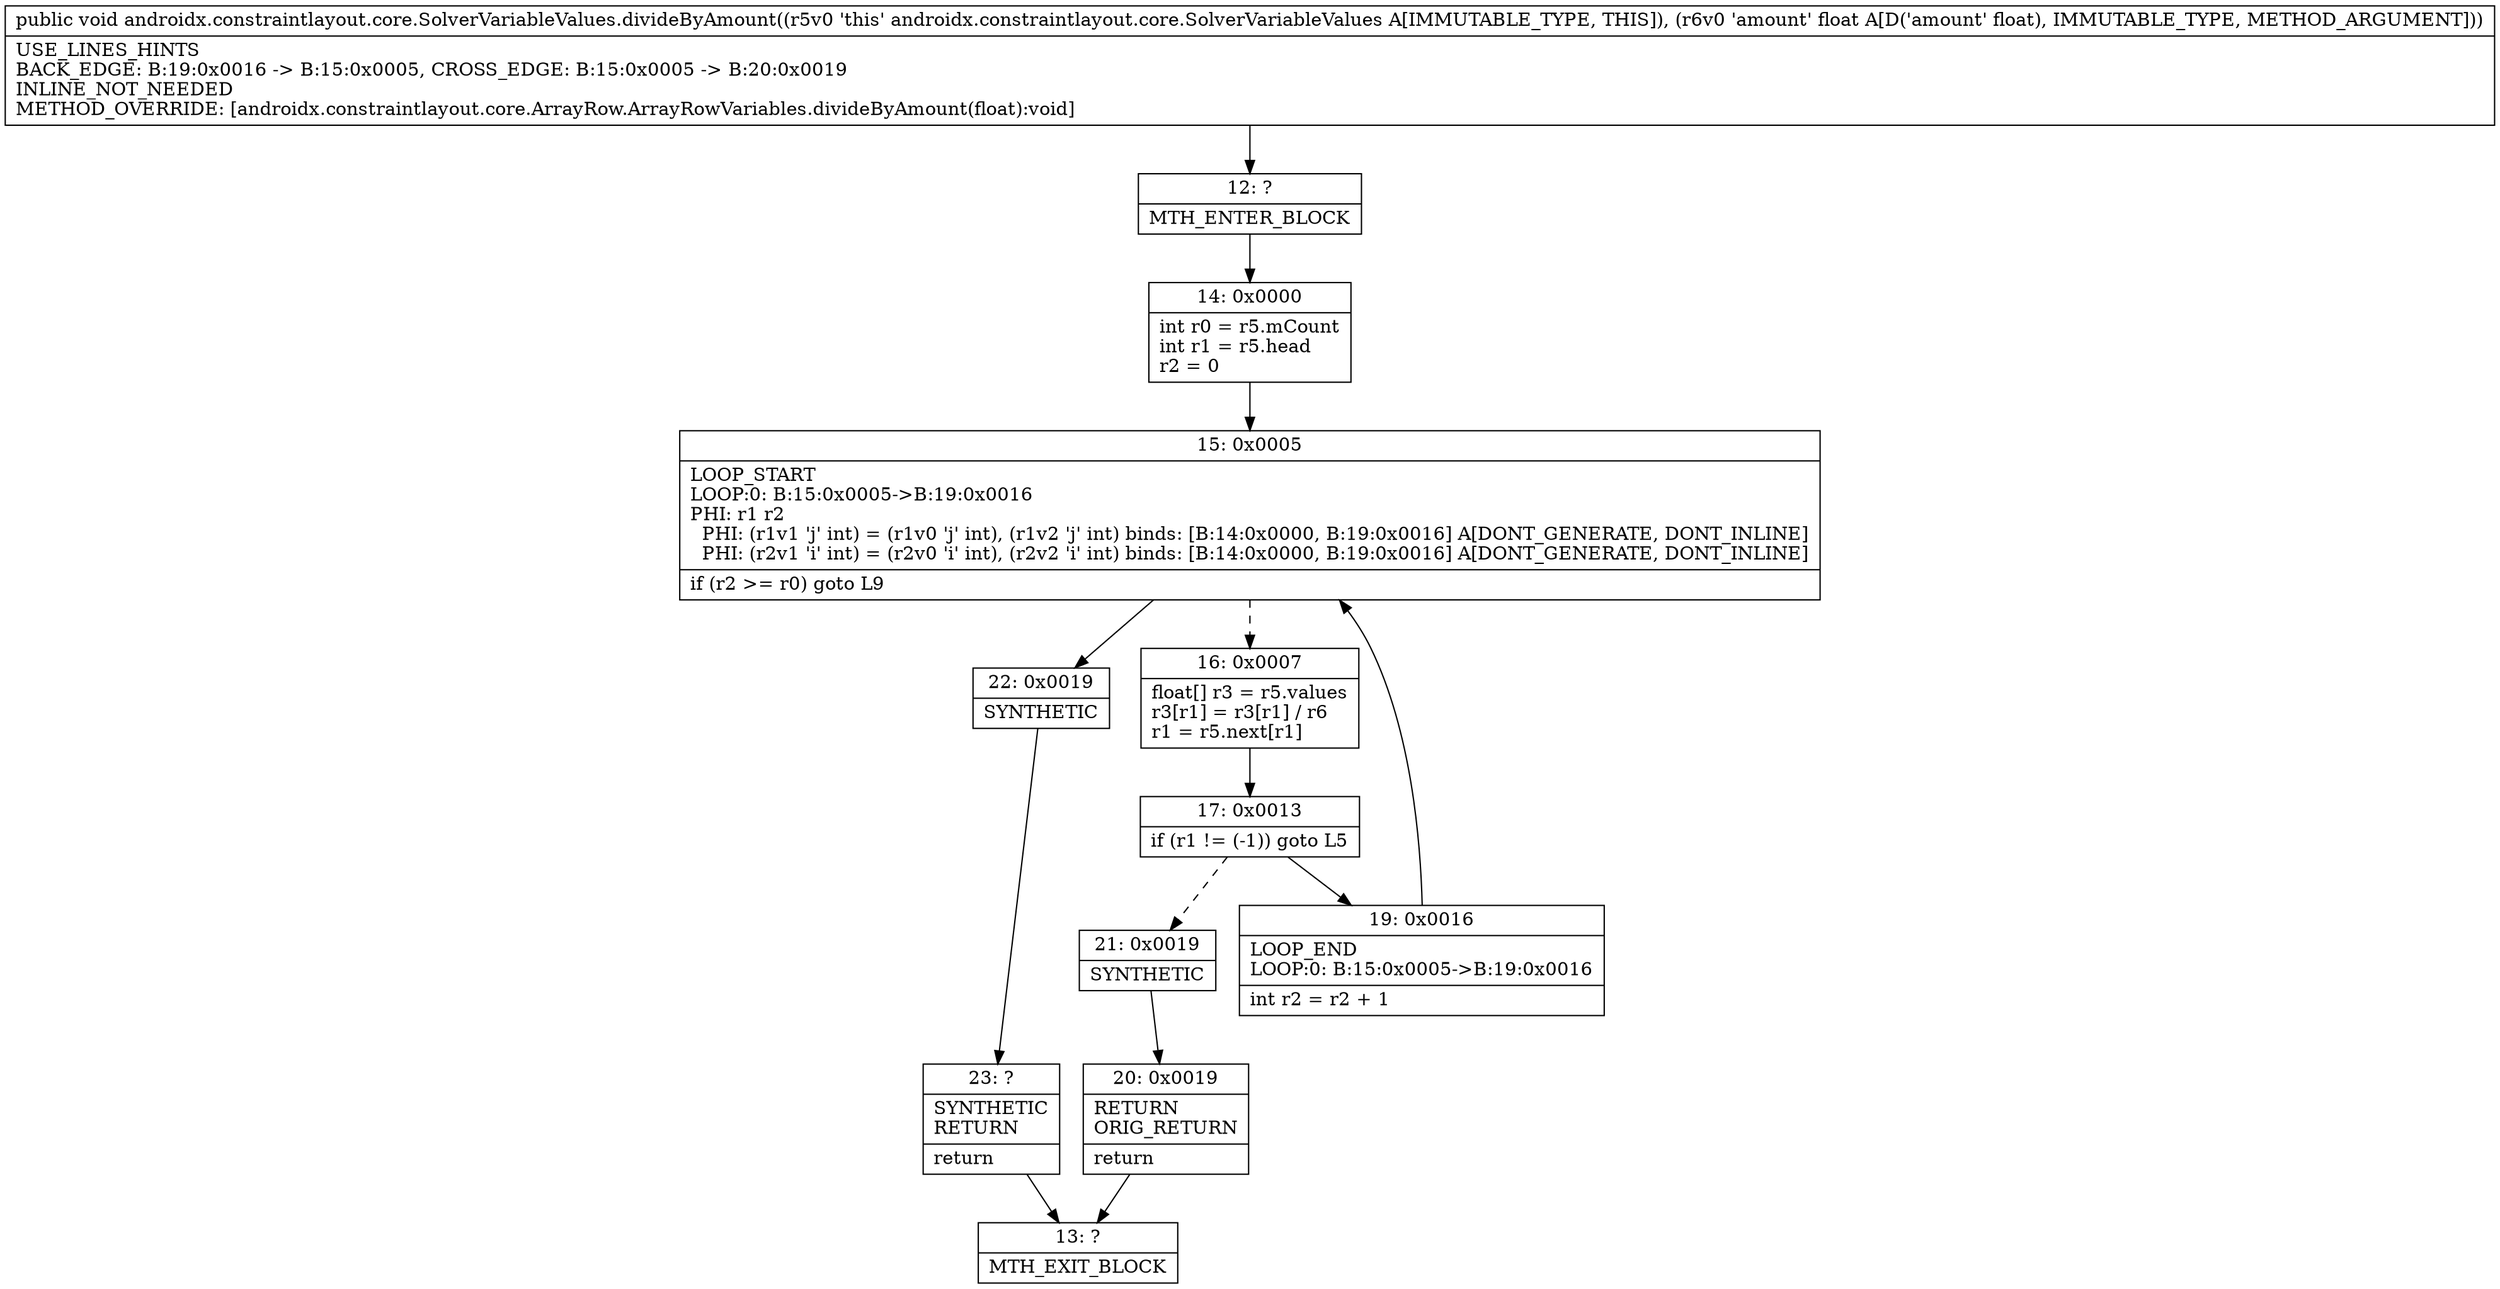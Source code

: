 digraph "CFG forandroidx.constraintlayout.core.SolverVariableValues.divideByAmount(F)V" {
Node_12 [shape=record,label="{12\:\ ?|MTH_ENTER_BLOCK\l}"];
Node_14 [shape=record,label="{14\:\ 0x0000|int r0 = r5.mCount\lint r1 = r5.head\lr2 = 0\l}"];
Node_15 [shape=record,label="{15\:\ 0x0005|LOOP_START\lLOOP:0: B:15:0x0005\-\>B:19:0x0016\lPHI: r1 r2 \l  PHI: (r1v1 'j' int) = (r1v0 'j' int), (r1v2 'j' int) binds: [B:14:0x0000, B:19:0x0016] A[DONT_GENERATE, DONT_INLINE]\l  PHI: (r2v1 'i' int) = (r2v0 'i' int), (r2v2 'i' int) binds: [B:14:0x0000, B:19:0x0016] A[DONT_GENERATE, DONT_INLINE]\l|if (r2 \>= r0) goto L9\l}"];
Node_16 [shape=record,label="{16\:\ 0x0007|float[] r3 = r5.values\lr3[r1] = r3[r1] \/ r6\lr1 = r5.next[r1]\l}"];
Node_17 [shape=record,label="{17\:\ 0x0013|if (r1 != (\-1)) goto L5\l}"];
Node_19 [shape=record,label="{19\:\ 0x0016|LOOP_END\lLOOP:0: B:15:0x0005\-\>B:19:0x0016\l|int r2 = r2 + 1\l}"];
Node_21 [shape=record,label="{21\:\ 0x0019|SYNTHETIC\l}"];
Node_20 [shape=record,label="{20\:\ 0x0019|RETURN\lORIG_RETURN\l|return\l}"];
Node_13 [shape=record,label="{13\:\ ?|MTH_EXIT_BLOCK\l}"];
Node_22 [shape=record,label="{22\:\ 0x0019|SYNTHETIC\l}"];
Node_23 [shape=record,label="{23\:\ ?|SYNTHETIC\lRETURN\l|return\l}"];
MethodNode[shape=record,label="{public void androidx.constraintlayout.core.SolverVariableValues.divideByAmount((r5v0 'this' androidx.constraintlayout.core.SolverVariableValues A[IMMUTABLE_TYPE, THIS]), (r6v0 'amount' float A[D('amount' float), IMMUTABLE_TYPE, METHOD_ARGUMENT]))  | USE_LINES_HINTS\lBACK_EDGE: B:19:0x0016 \-\> B:15:0x0005, CROSS_EDGE: B:15:0x0005 \-\> B:20:0x0019\lINLINE_NOT_NEEDED\lMETHOD_OVERRIDE: [androidx.constraintlayout.core.ArrayRow.ArrayRowVariables.divideByAmount(float):void]\l}"];
MethodNode -> Node_12;Node_12 -> Node_14;
Node_14 -> Node_15;
Node_15 -> Node_16[style=dashed];
Node_15 -> Node_22;
Node_16 -> Node_17;
Node_17 -> Node_19;
Node_17 -> Node_21[style=dashed];
Node_19 -> Node_15;
Node_21 -> Node_20;
Node_20 -> Node_13;
Node_22 -> Node_23;
Node_23 -> Node_13;
}

